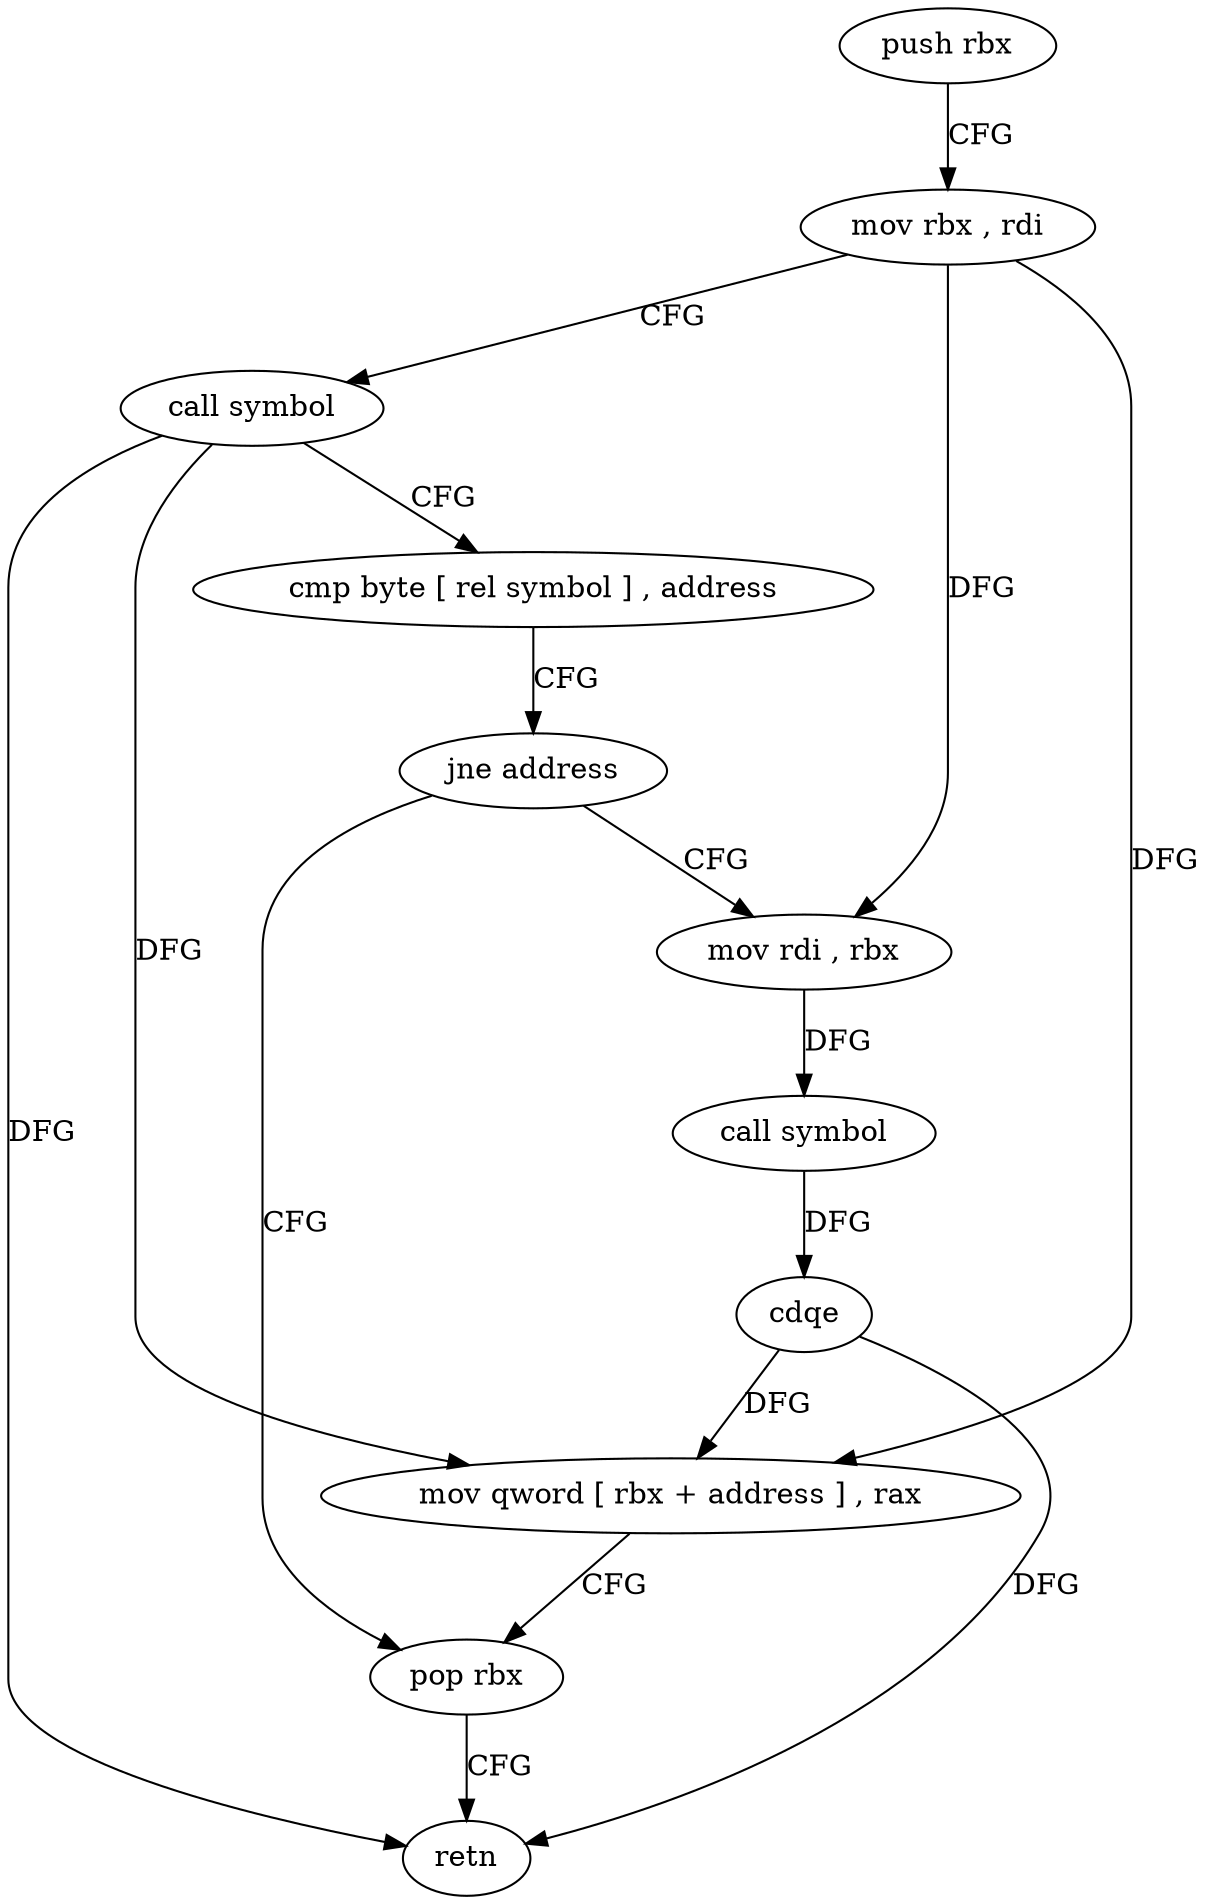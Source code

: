 digraph "func" {
"4207376" [label = "push rbx" ]
"4207377" [label = "mov rbx , rdi" ]
"4207380" [label = "call symbol" ]
"4207385" [label = "cmp byte [ rel symbol ] , address" ]
"4207392" [label = "jne address" ]
"4207408" [label = "pop rbx" ]
"4207394" [label = "mov rdi , rbx" ]
"4207409" [label = "retn" ]
"4207397" [label = "call symbol" ]
"4207402" [label = "cdqe" ]
"4207404" [label = "mov qword [ rbx + address ] , rax" ]
"4207376" -> "4207377" [ label = "CFG" ]
"4207377" -> "4207380" [ label = "CFG" ]
"4207377" -> "4207394" [ label = "DFG" ]
"4207377" -> "4207404" [ label = "DFG" ]
"4207380" -> "4207385" [ label = "CFG" ]
"4207380" -> "4207409" [ label = "DFG" ]
"4207380" -> "4207404" [ label = "DFG" ]
"4207385" -> "4207392" [ label = "CFG" ]
"4207392" -> "4207408" [ label = "CFG" ]
"4207392" -> "4207394" [ label = "CFG" ]
"4207408" -> "4207409" [ label = "CFG" ]
"4207394" -> "4207397" [ label = "DFG" ]
"4207397" -> "4207402" [ label = "DFG" ]
"4207402" -> "4207404" [ label = "DFG" ]
"4207402" -> "4207409" [ label = "DFG" ]
"4207404" -> "4207408" [ label = "CFG" ]
}
